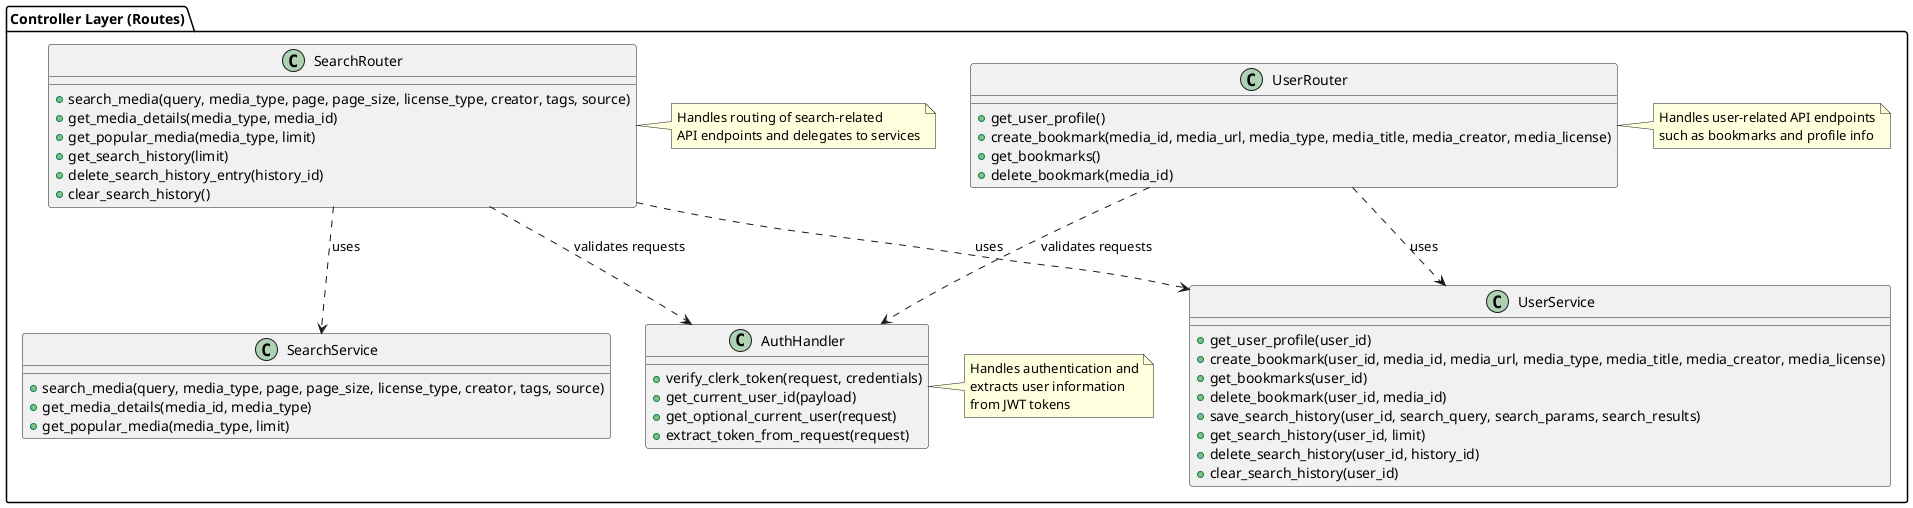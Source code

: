 @startuml
package "Controller Layer (Routes)" {
    ' Search routes controller
    class SearchRouter {
        +search_media(query, media_type, page, page_size, license_type, creator, tags, source)
        +get_media_details(media_type, media_id)
        +get_popular_media(media_type, limit)
        +get_search_history(limit)
        +delete_search_history_entry(history_id)
        +clear_search_history()
    }
    
    ' User routes controller
    class UserRouter {
        +get_user_profile()
        +create_bookmark(media_id, media_url, media_type, media_title, media_creator, media_license)
        +get_bookmarks()
        +delete_bookmark(media_id)
    }
    
    ' Authentication controller
    class AuthHandler {
        +verify_clerk_token(request, credentials)
        +get_current_user_id(payload)
        +get_optional_current_user(request)
        +extract_token_from_request(request)
    }
    
    ' Services used by controllers
    class SearchService {
        +search_media(query, media_type, page, page_size, license_type, creator, tags, source)
        +get_media_details(media_id, media_type)
        +get_popular_media(media_type, limit)
    }
    
    class UserService {
        +get_user_profile(user_id)
        +create_bookmark(user_id, media_id, media_url, media_type, media_title, media_creator, media_license)
        +get_bookmarks(user_id)
        +delete_bookmark(user_id, media_id)
        +save_search_history(user_id, search_query, search_params, search_results)
        +get_search_history(user_id, limit)
        +delete_search_history(user_id, history_id)
        +clear_search_history(user_id)
    }
    
    ' Request flow
    SearchRouter ..> SearchService : "uses"
    SearchRouter ..> UserService : "uses"
    UserRouter ..> UserService : "uses"
    SearchRouter ..> AuthHandler : "validates requests"
    UserRouter ..> AuthHandler : "validates requests"
    
    note right of SearchRouter
        Handles routing of search-related
        API endpoints and delegates to services
    end note
    
    note right of UserRouter
        Handles user-related API endpoints
        such as bookmarks and profile info
    end note
    
    note right of AuthHandler
        Handles authentication and
        extracts user information
        from JWT tokens
    end note
}
@enduml